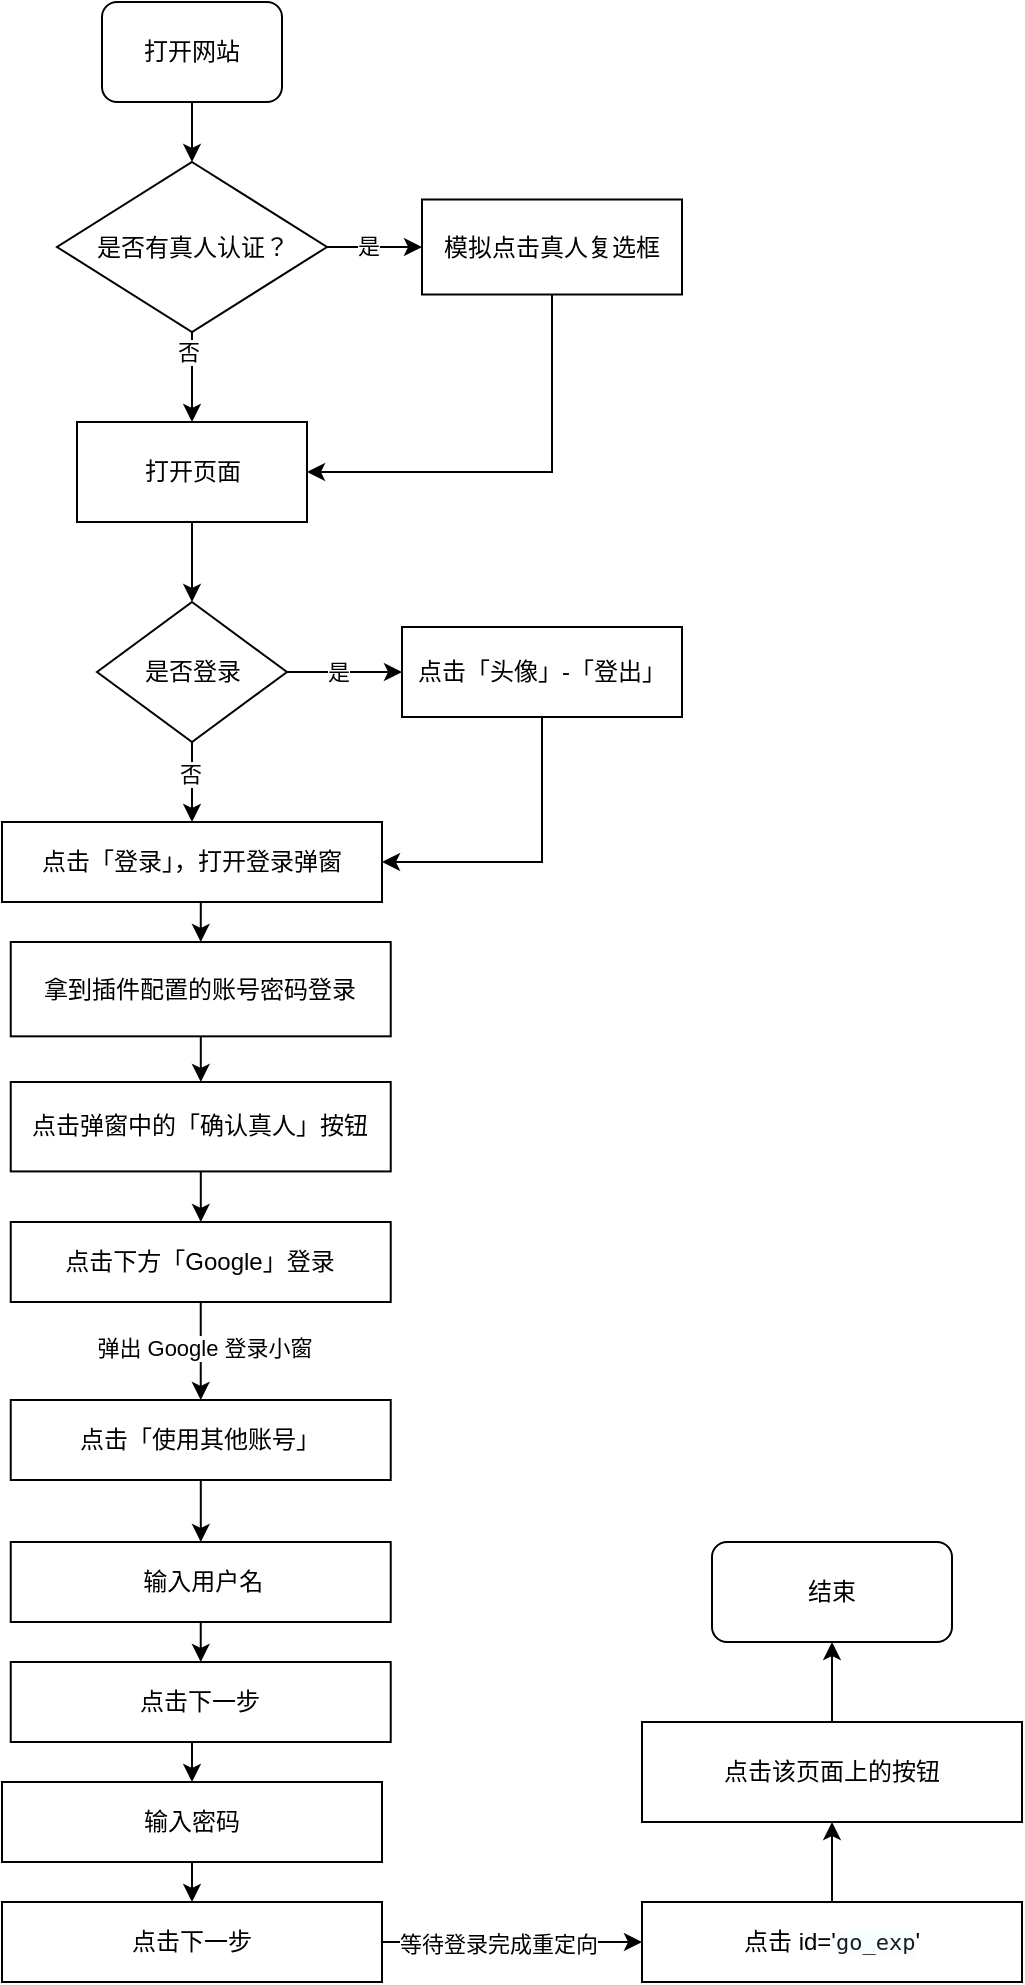 <mxfile version="26.0.16">
  <diagram name="第 1 页" id="o-Kw1XIDLWY3aRJx19Gg">
    <mxGraphModel dx="1060" dy="646" grid="1" gridSize="10" guides="1" tooltips="1" connect="1" arrows="1" fold="1" page="1" pageScale="1" pageWidth="827" pageHeight="1169" math="0" shadow="0">
      <root>
        <mxCell id="0" />
        <mxCell id="1" parent="0" />
        <mxCell id="ENtFjuH8JmTMNNRTZU6O-4" value="" style="edgeStyle=orthogonalEdgeStyle;rounded=0;orthogonalLoop=1;jettySize=auto;html=1;" edge="1" parent="1" source="ENtFjuH8JmTMNNRTZU6O-2" target="ENtFjuH8JmTMNNRTZU6O-3">
          <mxGeometry relative="1" as="geometry" />
        </mxCell>
        <mxCell id="ENtFjuH8JmTMNNRTZU6O-2" value="打开网站" style="rounded=1;whiteSpace=wrap;html=1;" vertex="1" parent="1">
          <mxGeometry x="90" y="40" width="90" height="50" as="geometry" />
        </mxCell>
        <mxCell id="ENtFjuH8JmTMNNRTZU6O-6" value="" style="edgeStyle=orthogonalEdgeStyle;rounded=0;orthogonalLoop=1;jettySize=auto;html=1;" edge="1" parent="1" source="ENtFjuH8JmTMNNRTZU6O-3" target="ENtFjuH8JmTMNNRTZU6O-5">
          <mxGeometry relative="1" as="geometry" />
        </mxCell>
        <mxCell id="ENtFjuH8JmTMNNRTZU6O-7" value="否" style="edgeLabel;html=1;align=center;verticalAlign=middle;resizable=0;points=[];" vertex="1" connectable="0" parent="ENtFjuH8JmTMNNRTZU6O-6">
          <mxGeometry x="-0.556" y="-2" relative="1" as="geometry">
            <mxPoint as="offset" />
          </mxGeometry>
        </mxCell>
        <mxCell id="ENtFjuH8JmTMNNRTZU6O-9" value="" style="edgeStyle=orthogonalEdgeStyle;rounded=0;orthogonalLoop=1;jettySize=auto;html=1;" edge="1" parent="1" source="ENtFjuH8JmTMNNRTZU6O-3" target="ENtFjuH8JmTMNNRTZU6O-8">
          <mxGeometry relative="1" as="geometry" />
        </mxCell>
        <mxCell id="ENtFjuH8JmTMNNRTZU6O-10" value="是" style="edgeLabel;html=1;align=center;verticalAlign=middle;resizable=0;points=[];" vertex="1" connectable="0" parent="ENtFjuH8JmTMNNRTZU6O-9">
          <mxGeometry x="-0.166" y="2" relative="1" as="geometry">
            <mxPoint y="1" as="offset" />
          </mxGeometry>
        </mxCell>
        <mxCell id="ENtFjuH8JmTMNNRTZU6O-3" value="是否有真人认证？" style="rhombus;whiteSpace=wrap;html=1;rounded=0;" vertex="1" parent="1">
          <mxGeometry x="67.5" y="120" width="135" height="85" as="geometry" />
        </mxCell>
        <mxCell id="ENtFjuH8JmTMNNRTZU6O-15" style="edgeStyle=orthogonalEdgeStyle;rounded=0;orthogonalLoop=1;jettySize=auto;html=1;exitX=0.5;exitY=1;exitDx=0;exitDy=0;entryX=0.5;entryY=0;entryDx=0;entryDy=0;" edge="1" parent="1" source="ENtFjuH8JmTMNNRTZU6O-5" target="ENtFjuH8JmTMNNRTZU6O-13">
          <mxGeometry relative="1" as="geometry" />
        </mxCell>
        <mxCell id="ENtFjuH8JmTMNNRTZU6O-5" value="打开页面" style="whiteSpace=wrap;html=1;rounded=0;" vertex="1" parent="1">
          <mxGeometry x="77.5" y="250" width="115" height="50" as="geometry" />
        </mxCell>
        <mxCell id="ENtFjuH8JmTMNNRTZU6O-11" style="edgeStyle=orthogonalEdgeStyle;rounded=0;orthogonalLoop=1;jettySize=auto;html=1;exitX=0.5;exitY=1;exitDx=0;exitDy=0;entryX=1;entryY=0.5;entryDx=0;entryDy=0;" edge="1" parent="1" source="ENtFjuH8JmTMNNRTZU6O-8" target="ENtFjuH8JmTMNNRTZU6O-5">
          <mxGeometry relative="1" as="geometry" />
        </mxCell>
        <mxCell id="ENtFjuH8JmTMNNRTZU6O-8" value="模拟点击真人复选框" style="whiteSpace=wrap;html=1;rounded=0;" vertex="1" parent="1">
          <mxGeometry x="250" y="138.75" width="130" height="47.5" as="geometry" />
        </mxCell>
        <mxCell id="ENtFjuH8JmTMNNRTZU6O-17" value="" style="edgeStyle=orthogonalEdgeStyle;rounded=0;orthogonalLoop=1;jettySize=auto;html=1;" edge="1" parent="1" source="ENtFjuH8JmTMNNRTZU6O-13" target="ENtFjuH8JmTMNNRTZU6O-16">
          <mxGeometry relative="1" as="geometry" />
        </mxCell>
        <mxCell id="ENtFjuH8JmTMNNRTZU6O-18" value="否" style="edgeLabel;html=1;align=center;verticalAlign=middle;resizable=0;points=[];" vertex="1" connectable="0" parent="ENtFjuH8JmTMNNRTZU6O-17">
          <mxGeometry x="-0.2" y="-1" relative="1" as="geometry">
            <mxPoint as="offset" />
          </mxGeometry>
        </mxCell>
        <mxCell id="ENtFjuH8JmTMNNRTZU6O-20" value="" style="edgeStyle=orthogonalEdgeStyle;rounded=0;orthogonalLoop=1;jettySize=auto;html=1;" edge="1" parent="1" source="ENtFjuH8JmTMNNRTZU6O-13" target="ENtFjuH8JmTMNNRTZU6O-19">
          <mxGeometry relative="1" as="geometry" />
        </mxCell>
        <mxCell id="ENtFjuH8JmTMNNRTZU6O-21" value="是" style="edgeLabel;html=1;align=center;verticalAlign=middle;resizable=0;points=[];" vertex="1" connectable="0" parent="ENtFjuH8JmTMNNRTZU6O-20">
          <mxGeometry x="-0.126" relative="1" as="geometry">
            <mxPoint as="offset" />
          </mxGeometry>
        </mxCell>
        <mxCell id="ENtFjuH8JmTMNNRTZU6O-13" value="是否登录" style="rhombus;whiteSpace=wrap;html=1;rounded=0;" vertex="1" parent="1">
          <mxGeometry x="87.5" y="340" width="95" height="70" as="geometry" />
        </mxCell>
        <mxCell id="ENtFjuH8JmTMNNRTZU6O-24" style="edgeStyle=orthogonalEdgeStyle;rounded=0;orthogonalLoop=1;jettySize=auto;html=1;exitX=0.5;exitY=1;exitDx=0;exitDy=0;entryX=0.5;entryY=0;entryDx=0;entryDy=0;" edge="1" parent="1" source="ENtFjuH8JmTMNNRTZU6O-16" target="ENtFjuH8JmTMNNRTZU6O-23">
          <mxGeometry relative="1" as="geometry" />
        </mxCell>
        <mxCell id="ENtFjuH8JmTMNNRTZU6O-16" value="点击「登录」，打开登录弹窗" style="whiteSpace=wrap;html=1;rounded=0;" vertex="1" parent="1">
          <mxGeometry x="40" y="450" width="190" height="40" as="geometry" />
        </mxCell>
        <mxCell id="ENtFjuH8JmTMNNRTZU6O-22" style="edgeStyle=orthogonalEdgeStyle;rounded=0;orthogonalLoop=1;jettySize=auto;html=1;exitX=0.5;exitY=1;exitDx=0;exitDy=0;entryX=1;entryY=0.5;entryDx=0;entryDy=0;" edge="1" parent="1" source="ENtFjuH8JmTMNNRTZU6O-19" target="ENtFjuH8JmTMNNRTZU6O-16">
          <mxGeometry relative="1" as="geometry" />
        </mxCell>
        <mxCell id="ENtFjuH8JmTMNNRTZU6O-19" value="点击「头像」-「登出」" style="whiteSpace=wrap;html=1;rounded=0;" vertex="1" parent="1">
          <mxGeometry x="240" y="352.5" width="140" height="45" as="geometry" />
        </mxCell>
        <mxCell id="ENtFjuH8JmTMNNRTZU6O-26" value="" style="edgeStyle=orthogonalEdgeStyle;rounded=0;orthogonalLoop=1;jettySize=auto;html=1;" edge="1" parent="1" source="ENtFjuH8JmTMNNRTZU6O-23" target="ENtFjuH8JmTMNNRTZU6O-25">
          <mxGeometry relative="1" as="geometry" />
        </mxCell>
        <mxCell id="ENtFjuH8JmTMNNRTZU6O-23" value="拿到插件配置的账号密码登录" style="whiteSpace=wrap;html=1;rounded=0;aspect=fixed;" vertex="1" parent="1">
          <mxGeometry x="44.37" y="510" width="190" height="47.17" as="geometry" />
        </mxCell>
        <mxCell id="ENtFjuH8JmTMNNRTZU6O-28" value="" style="edgeStyle=orthogonalEdgeStyle;rounded=0;orthogonalLoop=1;jettySize=auto;html=1;" edge="1" parent="1" source="ENtFjuH8JmTMNNRTZU6O-25" target="ENtFjuH8JmTMNNRTZU6O-27">
          <mxGeometry relative="1" as="geometry" />
        </mxCell>
        <mxCell id="ENtFjuH8JmTMNNRTZU6O-25" value="点击弹窗中的「确认真人」按钮" style="whiteSpace=wrap;html=1;rounded=0;aspect=fixed;" vertex="1" parent="1">
          <mxGeometry x="44.37" y="580" width="190" height="44.71" as="geometry" />
        </mxCell>
        <mxCell id="ENtFjuH8JmTMNNRTZU6O-30" value="" style="edgeStyle=orthogonalEdgeStyle;rounded=0;orthogonalLoop=1;jettySize=auto;html=1;" edge="1" parent="1" source="ENtFjuH8JmTMNNRTZU6O-27" target="ENtFjuH8JmTMNNRTZU6O-29">
          <mxGeometry relative="1" as="geometry" />
        </mxCell>
        <mxCell id="ENtFjuH8JmTMNNRTZU6O-31" value="弹出 Google 登录小窗" style="edgeLabel;html=1;align=center;verticalAlign=middle;resizable=0;points=[];" vertex="1" connectable="0" parent="ENtFjuH8JmTMNNRTZU6O-30">
          <mxGeometry x="-0.08" y="1" relative="1" as="geometry">
            <mxPoint as="offset" />
          </mxGeometry>
        </mxCell>
        <mxCell id="ENtFjuH8JmTMNNRTZU6O-27" value="点击下方「Google」登录" style="whiteSpace=wrap;html=1;rounded=0;" vertex="1" parent="1">
          <mxGeometry x="44.37" y="650" width="190" height="40" as="geometry" />
        </mxCell>
        <mxCell id="ENtFjuH8JmTMNNRTZU6O-33" value="" style="edgeStyle=orthogonalEdgeStyle;rounded=0;orthogonalLoop=1;jettySize=auto;html=1;" edge="1" parent="1" source="ENtFjuH8JmTMNNRTZU6O-29" target="ENtFjuH8JmTMNNRTZU6O-32">
          <mxGeometry relative="1" as="geometry" />
        </mxCell>
        <mxCell id="ENtFjuH8JmTMNNRTZU6O-29" value="点击「使用其他账号」" style="whiteSpace=wrap;html=1;rounded=0;" vertex="1" parent="1">
          <mxGeometry x="44.37" y="739" width="190" height="40" as="geometry" />
        </mxCell>
        <mxCell id="ENtFjuH8JmTMNNRTZU6O-35" style="edgeStyle=orthogonalEdgeStyle;rounded=0;orthogonalLoop=1;jettySize=auto;html=1;exitX=0.5;exitY=1;exitDx=0;exitDy=0;entryX=0.5;entryY=0;entryDx=0;entryDy=0;" edge="1" parent="1" source="ENtFjuH8JmTMNNRTZU6O-32" target="ENtFjuH8JmTMNNRTZU6O-34">
          <mxGeometry relative="1" as="geometry" />
        </mxCell>
        <mxCell id="ENtFjuH8JmTMNNRTZU6O-32" value="&amp;nbsp;输入用户名" style="whiteSpace=wrap;html=1;rounded=0;" vertex="1" parent="1">
          <mxGeometry x="44.37" y="810" width="190" height="40" as="geometry" />
        </mxCell>
        <mxCell id="ENtFjuH8JmTMNNRTZU6O-37" style="edgeStyle=orthogonalEdgeStyle;rounded=0;orthogonalLoop=1;jettySize=auto;html=1;exitX=0.5;exitY=1;exitDx=0;exitDy=0;entryX=0.5;entryY=0;entryDx=0;entryDy=0;" edge="1" parent="1" source="ENtFjuH8JmTMNNRTZU6O-34" target="ENtFjuH8JmTMNNRTZU6O-36">
          <mxGeometry relative="1" as="geometry" />
        </mxCell>
        <mxCell id="ENtFjuH8JmTMNNRTZU6O-34" value="点击下一步" style="whiteSpace=wrap;html=1;rounded=0;" vertex="1" parent="1">
          <mxGeometry x="44.37" y="870" width="190" height="40" as="geometry" />
        </mxCell>
        <mxCell id="ENtFjuH8JmTMNNRTZU6O-39" style="edgeStyle=orthogonalEdgeStyle;rounded=0;orthogonalLoop=1;jettySize=auto;html=1;exitX=0.5;exitY=1;exitDx=0;exitDy=0;entryX=0.5;entryY=0;entryDx=0;entryDy=0;" edge="1" parent="1" source="ENtFjuH8JmTMNNRTZU6O-36" target="ENtFjuH8JmTMNNRTZU6O-38">
          <mxGeometry relative="1" as="geometry" />
        </mxCell>
        <mxCell id="ENtFjuH8JmTMNNRTZU6O-36" value="输入密码" style="whiteSpace=wrap;html=1;rounded=0;" vertex="1" parent="1">
          <mxGeometry x="40" y="930" width="190" height="40" as="geometry" />
        </mxCell>
        <mxCell id="ENtFjuH8JmTMNNRTZU6O-41" style="edgeStyle=orthogonalEdgeStyle;rounded=0;orthogonalLoop=1;jettySize=auto;html=1;exitX=1;exitY=0.5;exitDx=0;exitDy=0;entryX=0;entryY=0.5;entryDx=0;entryDy=0;" edge="1" parent="1" source="ENtFjuH8JmTMNNRTZU6O-38" target="ENtFjuH8JmTMNNRTZU6O-40">
          <mxGeometry relative="1" as="geometry" />
        </mxCell>
        <mxCell id="ENtFjuH8JmTMNNRTZU6O-42" value="等待登录完成重定向" style="edgeLabel;html=1;align=center;verticalAlign=middle;resizable=0;points=[];" vertex="1" connectable="0" parent="ENtFjuH8JmTMNNRTZU6O-41">
          <mxGeometry x="-0.108" y="-1" relative="1" as="geometry">
            <mxPoint as="offset" />
          </mxGeometry>
        </mxCell>
        <mxCell id="ENtFjuH8JmTMNNRTZU6O-38" value="点击下一步" style="whiteSpace=wrap;html=1;rounded=0;" vertex="1" parent="1">
          <mxGeometry x="40" y="990" width="190" height="40" as="geometry" />
        </mxCell>
        <mxCell id="ENtFjuH8JmTMNNRTZU6O-44" value="" style="edgeStyle=orthogonalEdgeStyle;rounded=0;orthogonalLoop=1;jettySize=auto;html=1;" edge="1" parent="1" source="ENtFjuH8JmTMNNRTZU6O-40" target="ENtFjuH8JmTMNNRTZU6O-43">
          <mxGeometry relative="1" as="geometry" />
        </mxCell>
        <mxCell id="ENtFjuH8JmTMNNRTZU6O-40" value="点击 id=&#39;&lt;span style=&quot;color: rgb(23, 29, 30); font-family: monospace; font-size: 11px; text-align: left; white-space-collapse: preserve; background-color: rgb(248, 253, 255);&quot;&gt;go_exp&lt;/span&gt;&#39;" style="whiteSpace=wrap;html=1;rounded=0;" vertex="1" parent="1">
          <mxGeometry x="360" y="990" width="190" height="40" as="geometry" />
        </mxCell>
        <mxCell id="ENtFjuH8JmTMNNRTZU6O-46" style="edgeStyle=orthogonalEdgeStyle;rounded=0;orthogonalLoop=1;jettySize=auto;html=1;exitX=0.5;exitY=0;exitDx=0;exitDy=0;" edge="1" parent="1" source="ENtFjuH8JmTMNNRTZU6O-43" target="ENtFjuH8JmTMNNRTZU6O-45">
          <mxGeometry relative="1" as="geometry" />
        </mxCell>
        <mxCell id="ENtFjuH8JmTMNNRTZU6O-43" value="点击该页面上的按钮" style="whiteSpace=wrap;html=1;rounded=0;" vertex="1" parent="1">
          <mxGeometry x="360" y="900" width="190" height="50" as="geometry" />
        </mxCell>
        <mxCell id="ENtFjuH8JmTMNNRTZU6O-45" value="结束" style="rounded=1;whiteSpace=wrap;html=1;" vertex="1" parent="1">
          <mxGeometry x="395" y="810" width="120" height="50" as="geometry" />
        </mxCell>
      </root>
    </mxGraphModel>
  </diagram>
</mxfile>

